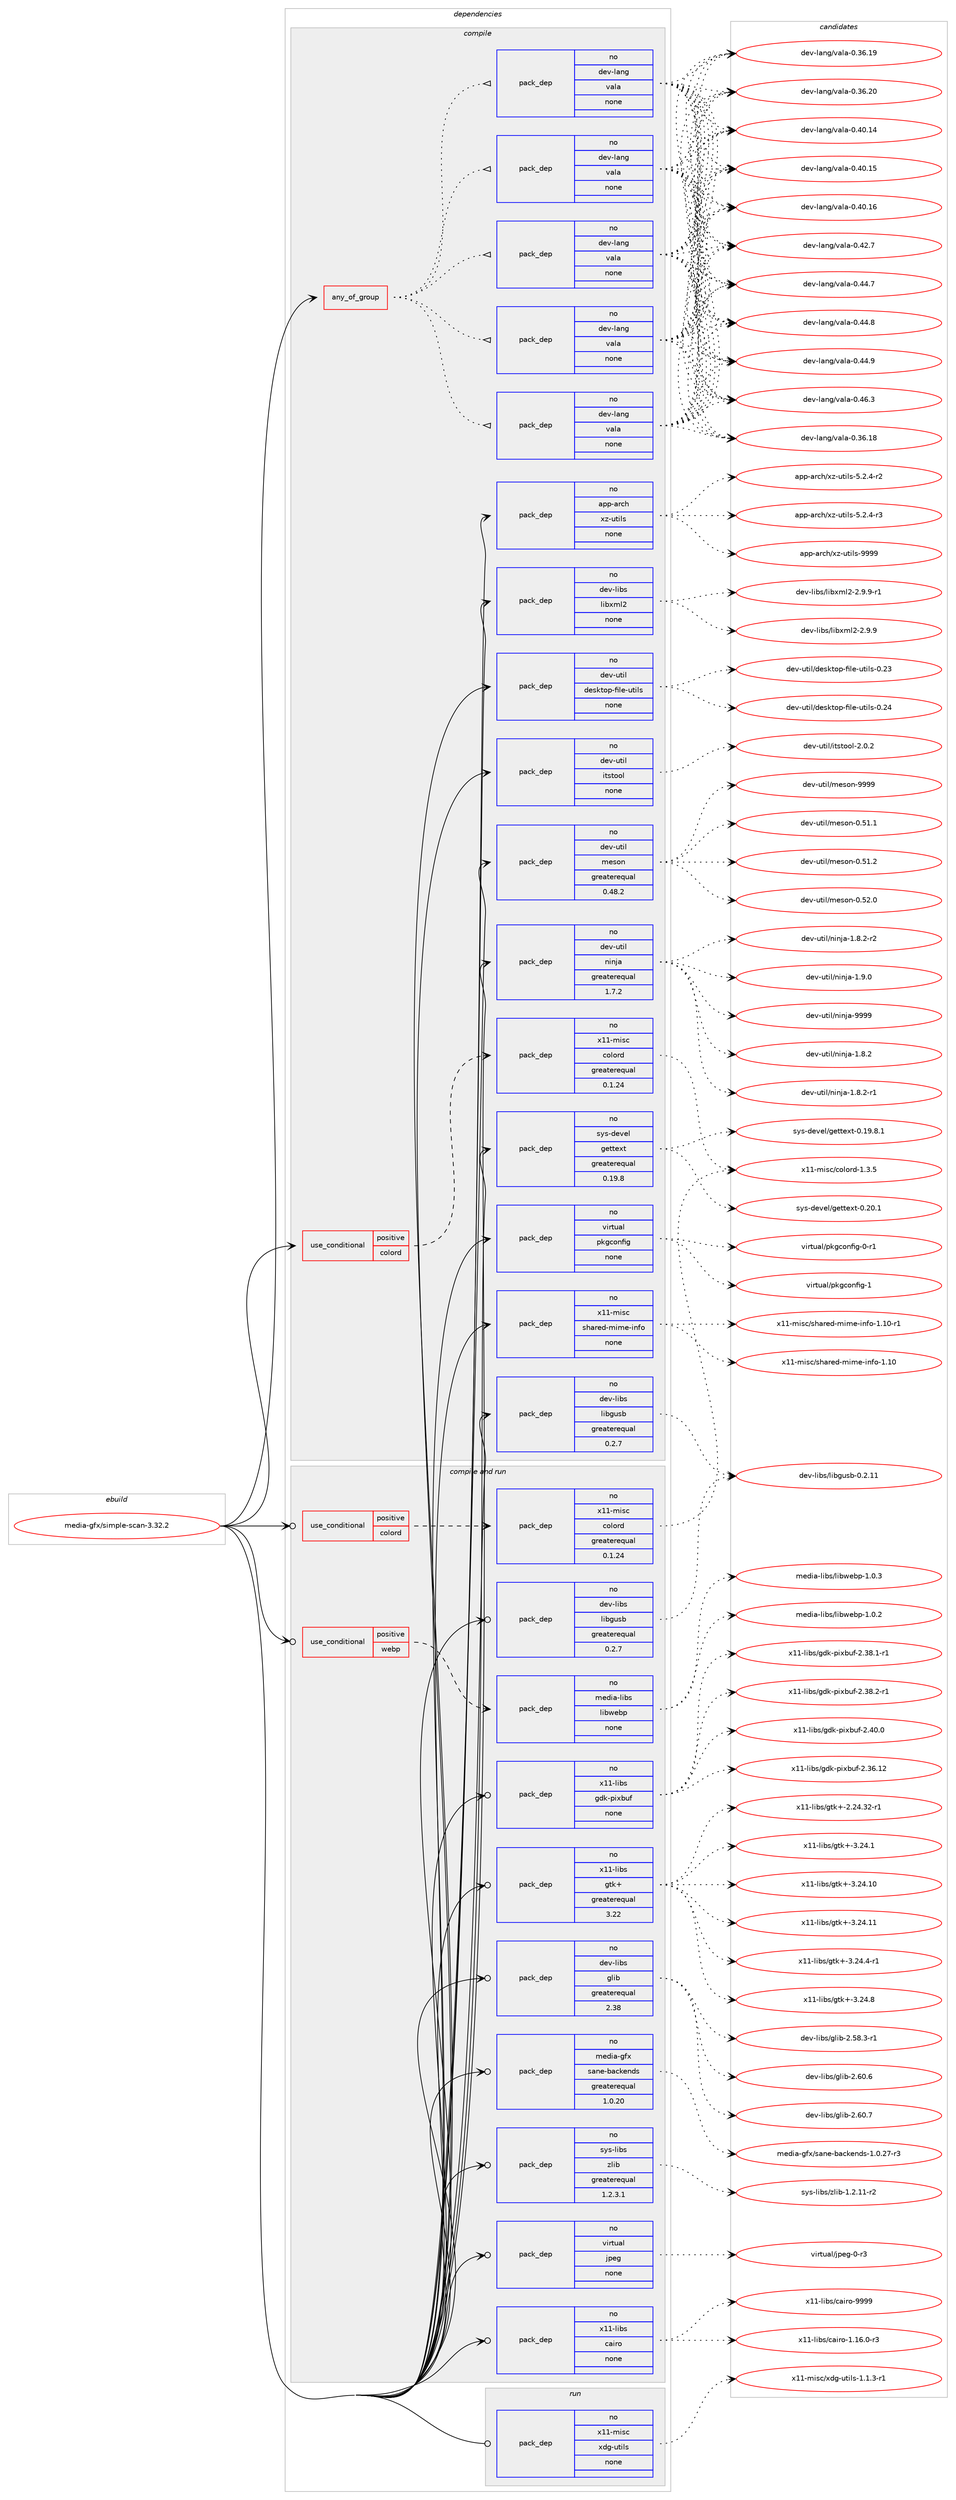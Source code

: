 digraph prolog {

# *************
# Graph options
# *************

newrank=true;
concentrate=true;
compound=true;
graph [rankdir=LR,fontname=Helvetica,fontsize=10,ranksep=1.5];#, ranksep=2.5, nodesep=0.2];
edge  [arrowhead=vee];
node  [fontname=Helvetica,fontsize=10];

# **********
# The ebuild
# **********

subgraph cluster_leftcol {
color=gray;
rank=same;
label=<<i>ebuild</i>>;
id [label="media-gfx/simple-scan-3.32.2", color=red, width=4, href="../media-gfx/simple-scan-3.32.2.svg"];
}

# ****************
# The dependencies
# ****************

subgraph cluster_midcol {
color=gray;
label=<<i>dependencies</i>>;
subgraph cluster_compile {
fillcolor="#eeeeee";
style=filled;
label=<<i>compile</i>>;
subgraph any13167 {
dependency783344 [label=<<TABLE BORDER="0" CELLBORDER="1" CELLSPACING="0" CELLPADDING="4"><TR><TD CELLPADDING="10">any_of_group</TD></TR></TABLE>>, shape=none, color=red];subgraph pack579272 {
dependency783345 [label=<<TABLE BORDER="0" CELLBORDER="1" CELLSPACING="0" CELLPADDING="4" WIDTH="220"><TR><TD ROWSPAN="6" CELLPADDING="30">pack_dep</TD></TR><TR><TD WIDTH="110">no</TD></TR><TR><TD>dev-lang</TD></TR><TR><TD>vala</TD></TR><TR><TD>none</TD></TR><TR><TD></TD></TR></TABLE>>, shape=none, color=blue];
}
dependency783344:e -> dependency783345:w [weight=20,style="dotted",arrowhead="oinv"];
subgraph pack579273 {
dependency783346 [label=<<TABLE BORDER="0" CELLBORDER="1" CELLSPACING="0" CELLPADDING="4" WIDTH="220"><TR><TD ROWSPAN="6" CELLPADDING="30">pack_dep</TD></TR><TR><TD WIDTH="110">no</TD></TR><TR><TD>dev-lang</TD></TR><TR><TD>vala</TD></TR><TR><TD>none</TD></TR><TR><TD></TD></TR></TABLE>>, shape=none, color=blue];
}
dependency783344:e -> dependency783346:w [weight=20,style="dotted",arrowhead="oinv"];
subgraph pack579274 {
dependency783347 [label=<<TABLE BORDER="0" CELLBORDER="1" CELLSPACING="0" CELLPADDING="4" WIDTH="220"><TR><TD ROWSPAN="6" CELLPADDING="30">pack_dep</TD></TR><TR><TD WIDTH="110">no</TD></TR><TR><TD>dev-lang</TD></TR><TR><TD>vala</TD></TR><TR><TD>none</TD></TR><TR><TD></TD></TR></TABLE>>, shape=none, color=blue];
}
dependency783344:e -> dependency783347:w [weight=20,style="dotted",arrowhead="oinv"];
subgraph pack579275 {
dependency783348 [label=<<TABLE BORDER="0" CELLBORDER="1" CELLSPACING="0" CELLPADDING="4" WIDTH="220"><TR><TD ROWSPAN="6" CELLPADDING="30">pack_dep</TD></TR><TR><TD WIDTH="110">no</TD></TR><TR><TD>dev-lang</TD></TR><TR><TD>vala</TD></TR><TR><TD>none</TD></TR><TR><TD></TD></TR></TABLE>>, shape=none, color=blue];
}
dependency783344:e -> dependency783348:w [weight=20,style="dotted",arrowhead="oinv"];
subgraph pack579276 {
dependency783349 [label=<<TABLE BORDER="0" CELLBORDER="1" CELLSPACING="0" CELLPADDING="4" WIDTH="220"><TR><TD ROWSPAN="6" CELLPADDING="30">pack_dep</TD></TR><TR><TD WIDTH="110">no</TD></TR><TR><TD>dev-lang</TD></TR><TR><TD>vala</TD></TR><TR><TD>none</TD></TR><TR><TD></TD></TR></TABLE>>, shape=none, color=blue];
}
dependency783344:e -> dependency783349:w [weight=20,style="dotted",arrowhead="oinv"];
}
id:e -> dependency783344:w [weight=20,style="solid",arrowhead="vee"];
subgraph cond190484 {
dependency783350 [label=<<TABLE BORDER="0" CELLBORDER="1" CELLSPACING="0" CELLPADDING="4"><TR><TD ROWSPAN="3" CELLPADDING="10">use_conditional</TD></TR><TR><TD>positive</TD></TR><TR><TD>colord</TD></TR></TABLE>>, shape=none, color=red];
subgraph pack579277 {
dependency783351 [label=<<TABLE BORDER="0" CELLBORDER="1" CELLSPACING="0" CELLPADDING="4" WIDTH="220"><TR><TD ROWSPAN="6" CELLPADDING="30">pack_dep</TD></TR><TR><TD WIDTH="110">no</TD></TR><TR><TD>x11-misc</TD></TR><TR><TD>colord</TD></TR><TR><TD>greaterequal</TD></TR><TR><TD>0.1.24</TD></TR></TABLE>>, shape=none, color=blue];
}
dependency783350:e -> dependency783351:w [weight=20,style="dashed",arrowhead="vee"];
}
id:e -> dependency783350:w [weight=20,style="solid",arrowhead="vee"];
subgraph pack579278 {
dependency783352 [label=<<TABLE BORDER="0" CELLBORDER="1" CELLSPACING="0" CELLPADDING="4" WIDTH="220"><TR><TD ROWSPAN="6" CELLPADDING="30">pack_dep</TD></TR><TR><TD WIDTH="110">no</TD></TR><TR><TD>app-arch</TD></TR><TR><TD>xz-utils</TD></TR><TR><TD>none</TD></TR><TR><TD></TD></TR></TABLE>>, shape=none, color=blue];
}
id:e -> dependency783352:w [weight=20,style="solid",arrowhead="vee"];
subgraph pack579279 {
dependency783353 [label=<<TABLE BORDER="0" CELLBORDER="1" CELLSPACING="0" CELLPADDING="4" WIDTH="220"><TR><TD ROWSPAN="6" CELLPADDING="30">pack_dep</TD></TR><TR><TD WIDTH="110">no</TD></TR><TR><TD>dev-libs</TD></TR><TR><TD>libgusb</TD></TR><TR><TD>greaterequal</TD></TR><TR><TD>0.2.7</TD></TR></TABLE>>, shape=none, color=blue];
}
id:e -> dependency783353:w [weight=20,style="solid",arrowhead="vee"];
subgraph pack579280 {
dependency783354 [label=<<TABLE BORDER="0" CELLBORDER="1" CELLSPACING="0" CELLPADDING="4" WIDTH="220"><TR><TD ROWSPAN="6" CELLPADDING="30">pack_dep</TD></TR><TR><TD WIDTH="110">no</TD></TR><TR><TD>dev-libs</TD></TR><TR><TD>libxml2</TD></TR><TR><TD>none</TD></TR><TR><TD></TD></TR></TABLE>>, shape=none, color=blue];
}
id:e -> dependency783354:w [weight=20,style="solid",arrowhead="vee"];
subgraph pack579281 {
dependency783355 [label=<<TABLE BORDER="0" CELLBORDER="1" CELLSPACING="0" CELLPADDING="4" WIDTH="220"><TR><TD ROWSPAN="6" CELLPADDING="30">pack_dep</TD></TR><TR><TD WIDTH="110">no</TD></TR><TR><TD>dev-util</TD></TR><TR><TD>desktop-file-utils</TD></TR><TR><TD>none</TD></TR><TR><TD></TD></TR></TABLE>>, shape=none, color=blue];
}
id:e -> dependency783355:w [weight=20,style="solid",arrowhead="vee"];
subgraph pack579282 {
dependency783356 [label=<<TABLE BORDER="0" CELLBORDER="1" CELLSPACING="0" CELLPADDING="4" WIDTH="220"><TR><TD ROWSPAN="6" CELLPADDING="30">pack_dep</TD></TR><TR><TD WIDTH="110">no</TD></TR><TR><TD>dev-util</TD></TR><TR><TD>itstool</TD></TR><TR><TD>none</TD></TR><TR><TD></TD></TR></TABLE>>, shape=none, color=blue];
}
id:e -> dependency783356:w [weight=20,style="solid",arrowhead="vee"];
subgraph pack579283 {
dependency783357 [label=<<TABLE BORDER="0" CELLBORDER="1" CELLSPACING="0" CELLPADDING="4" WIDTH="220"><TR><TD ROWSPAN="6" CELLPADDING="30">pack_dep</TD></TR><TR><TD WIDTH="110">no</TD></TR><TR><TD>dev-util</TD></TR><TR><TD>meson</TD></TR><TR><TD>greaterequal</TD></TR><TR><TD>0.48.2</TD></TR></TABLE>>, shape=none, color=blue];
}
id:e -> dependency783357:w [weight=20,style="solid",arrowhead="vee"];
subgraph pack579284 {
dependency783358 [label=<<TABLE BORDER="0" CELLBORDER="1" CELLSPACING="0" CELLPADDING="4" WIDTH="220"><TR><TD ROWSPAN="6" CELLPADDING="30">pack_dep</TD></TR><TR><TD WIDTH="110">no</TD></TR><TR><TD>dev-util</TD></TR><TR><TD>ninja</TD></TR><TR><TD>greaterequal</TD></TR><TR><TD>1.7.2</TD></TR></TABLE>>, shape=none, color=blue];
}
id:e -> dependency783358:w [weight=20,style="solid",arrowhead="vee"];
subgraph pack579285 {
dependency783359 [label=<<TABLE BORDER="0" CELLBORDER="1" CELLSPACING="0" CELLPADDING="4" WIDTH="220"><TR><TD ROWSPAN="6" CELLPADDING="30">pack_dep</TD></TR><TR><TD WIDTH="110">no</TD></TR><TR><TD>sys-devel</TD></TR><TR><TD>gettext</TD></TR><TR><TD>greaterequal</TD></TR><TR><TD>0.19.8</TD></TR></TABLE>>, shape=none, color=blue];
}
id:e -> dependency783359:w [weight=20,style="solid",arrowhead="vee"];
subgraph pack579286 {
dependency783360 [label=<<TABLE BORDER="0" CELLBORDER="1" CELLSPACING="0" CELLPADDING="4" WIDTH="220"><TR><TD ROWSPAN="6" CELLPADDING="30">pack_dep</TD></TR><TR><TD WIDTH="110">no</TD></TR><TR><TD>virtual</TD></TR><TR><TD>pkgconfig</TD></TR><TR><TD>none</TD></TR><TR><TD></TD></TR></TABLE>>, shape=none, color=blue];
}
id:e -> dependency783360:w [weight=20,style="solid",arrowhead="vee"];
subgraph pack579287 {
dependency783361 [label=<<TABLE BORDER="0" CELLBORDER="1" CELLSPACING="0" CELLPADDING="4" WIDTH="220"><TR><TD ROWSPAN="6" CELLPADDING="30">pack_dep</TD></TR><TR><TD WIDTH="110">no</TD></TR><TR><TD>x11-misc</TD></TR><TR><TD>shared-mime-info</TD></TR><TR><TD>none</TD></TR><TR><TD></TD></TR></TABLE>>, shape=none, color=blue];
}
id:e -> dependency783361:w [weight=20,style="solid",arrowhead="vee"];
}
subgraph cluster_compileandrun {
fillcolor="#eeeeee";
style=filled;
label=<<i>compile and run</i>>;
subgraph cond190485 {
dependency783362 [label=<<TABLE BORDER="0" CELLBORDER="1" CELLSPACING="0" CELLPADDING="4"><TR><TD ROWSPAN="3" CELLPADDING="10">use_conditional</TD></TR><TR><TD>positive</TD></TR><TR><TD>colord</TD></TR></TABLE>>, shape=none, color=red];
subgraph pack579288 {
dependency783363 [label=<<TABLE BORDER="0" CELLBORDER="1" CELLSPACING="0" CELLPADDING="4" WIDTH="220"><TR><TD ROWSPAN="6" CELLPADDING="30">pack_dep</TD></TR><TR><TD WIDTH="110">no</TD></TR><TR><TD>x11-misc</TD></TR><TR><TD>colord</TD></TR><TR><TD>greaterequal</TD></TR><TR><TD>0.1.24</TD></TR></TABLE>>, shape=none, color=blue];
}
dependency783362:e -> dependency783363:w [weight=20,style="dashed",arrowhead="vee"];
}
id:e -> dependency783362:w [weight=20,style="solid",arrowhead="odotvee"];
subgraph cond190486 {
dependency783364 [label=<<TABLE BORDER="0" CELLBORDER="1" CELLSPACING="0" CELLPADDING="4"><TR><TD ROWSPAN="3" CELLPADDING="10">use_conditional</TD></TR><TR><TD>positive</TD></TR><TR><TD>webp</TD></TR></TABLE>>, shape=none, color=red];
subgraph pack579289 {
dependency783365 [label=<<TABLE BORDER="0" CELLBORDER="1" CELLSPACING="0" CELLPADDING="4" WIDTH="220"><TR><TD ROWSPAN="6" CELLPADDING="30">pack_dep</TD></TR><TR><TD WIDTH="110">no</TD></TR><TR><TD>media-libs</TD></TR><TR><TD>libwebp</TD></TR><TR><TD>none</TD></TR><TR><TD></TD></TR></TABLE>>, shape=none, color=blue];
}
dependency783364:e -> dependency783365:w [weight=20,style="dashed",arrowhead="vee"];
}
id:e -> dependency783364:w [weight=20,style="solid",arrowhead="odotvee"];
subgraph pack579290 {
dependency783366 [label=<<TABLE BORDER="0" CELLBORDER="1" CELLSPACING="0" CELLPADDING="4" WIDTH="220"><TR><TD ROWSPAN="6" CELLPADDING="30">pack_dep</TD></TR><TR><TD WIDTH="110">no</TD></TR><TR><TD>dev-libs</TD></TR><TR><TD>glib</TD></TR><TR><TD>greaterequal</TD></TR><TR><TD>2.38</TD></TR></TABLE>>, shape=none, color=blue];
}
id:e -> dependency783366:w [weight=20,style="solid",arrowhead="odotvee"];
subgraph pack579291 {
dependency783367 [label=<<TABLE BORDER="0" CELLBORDER="1" CELLSPACING="0" CELLPADDING="4" WIDTH="220"><TR><TD ROWSPAN="6" CELLPADDING="30">pack_dep</TD></TR><TR><TD WIDTH="110">no</TD></TR><TR><TD>dev-libs</TD></TR><TR><TD>libgusb</TD></TR><TR><TD>greaterequal</TD></TR><TR><TD>0.2.7</TD></TR></TABLE>>, shape=none, color=blue];
}
id:e -> dependency783367:w [weight=20,style="solid",arrowhead="odotvee"];
subgraph pack579292 {
dependency783368 [label=<<TABLE BORDER="0" CELLBORDER="1" CELLSPACING="0" CELLPADDING="4" WIDTH="220"><TR><TD ROWSPAN="6" CELLPADDING="30">pack_dep</TD></TR><TR><TD WIDTH="110">no</TD></TR><TR><TD>media-gfx</TD></TR><TR><TD>sane-backends</TD></TR><TR><TD>greaterequal</TD></TR><TR><TD>1.0.20</TD></TR></TABLE>>, shape=none, color=blue];
}
id:e -> dependency783368:w [weight=20,style="solid",arrowhead="odotvee"];
subgraph pack579293 {
dependency783369 [label=<<TABLE BORDER="0" CELLBORDER="1" CELLSPACING="0" CELLPADDING="4" WIDTH="220"><TR><TD ROWSPAN="6" CELLPADDING="30">pack_dep</TD></TR><TR><TD WIDTH="110">no</TD></TR><TR><TD>sys-libs</TD></TR><TR><TD>zlib</TD></TR><TR><TD>greaterequal</TD></TR><TR><TD>1.2.3.1</TD></TR></TABLE>>, shape=none, color=blue];
}
id:e -> dependency783369:w [weight=20,style="solid",arrowhead="odotvee"];
subgraph pack579294 {
dependency783370 [label=<<TABLE BORDER="0" CELLBORDER="1" CELLSPACING="0" CELLPADDING="4" WIDTH="220"><TR><TD ROWSPAN="6" CELLPADDING="30">pack_dep</TD></TR><TR><TD WIDTH="110">no</TD></TR><TR><TD>virtual</TD></TR><TR><TD>jpeg</TD></TR><TR><TD>none</TD></TR><TR><TD></TD></TR></TABLE>>, shape=none, color=blue];
}
id:e -> dependency783370:w [weight=20,style="solid",arrowhead="odotvee"];
subgraph pack579295 {
dependency783371 [label=<<TABLE BORDER="0" CELLBORDER="1" CELLSPACING="0" CELLPADDING="4" WIDTH="220"><TR><TD ROWSPAN="6" CELLPADDING="30">pack_dep</TD></TR><TR><TD WIDTH="110">no</TD></TR><TR><TD>x11-libs</TD></TR><TR><TD>cairo</TD></TR><TR><TD>none</TD></TR><TR><TD></TD></TR></TABLE>>, shape=none, color=blue];
}
id:e -> dependency783371:w [weight=20,style="solid",arrowhead="odotvee"];
subgraph pack579296 {
dependency783372 [label=<<TABLE BORDER="0" CELLBORDER="1" CELLSPACING="0" CELLPADDING="4" WIDTH="220"><TR><TD ROWSPAN="6" CELLPADDING="30">pack_dep</TD></TR><TR><TD WIDTH="110">no</TD></TR><TR><TD>x11-libs</TD></TR><TR><TD>gdk-pixbuf</TD></TR><TR><TD>none</TD></TR><TR><TD></TD></TR></TABLE>>, shape=none, color=blue];
}
id:e -> dependency783372:w [weight=20,style="solid",arrowhead="odotvee"];
subgraph pack579297 {
dependency783373 [label=<<TABLE BORDER="0" CELLBORDER="1" CELLSPACING="0" CELLPADDING="4" WIDTH="220"><TR><TD ROWSPAN="6" CELLPADDING="30">pack_dep</TD></TR><TR><TD WIDTH="110">no</TD></TR><TR><TD>x11-libs</TD></TR><TR><TD>gtk+</TD></TR><TR><TD>greaterequal</TD></TR><TR><TD>3.22</TD></TR></TABLE>>, shape=none, color=blue];
}
id:e -> dependency783373:w [weight=20,style="solid",arrowhead="odotvee"];
}
subgraph cluster_run {
fillcolor="#eeeeee";
style=filled;
label=<<i>run</i>>;
subgraph pack579298 {
dependency783374 [label=<<TABLE BORDER="0" CELLBORDER="1" CELLSPACING="0" CELLPADDING="4" WIDTH="220"><TR><TD ROWSPAN="6" CELLPADDING="30">pack_dep</TD></TR><TR><TD WIDTH="110">no</TD></TR><TR><TD>x11-misc</TD></TR><TR><TD>xdg-utils</TD></TR><TR><TD>none</TD></TR><TR><TD></TD></TR></TABLE>>, shape=none, color=blue];
}
id:e -> dependency783374:w [weight=20,style="solid",arrowhead="odot"];
}
}

# **************
# The candidates
# **************

subgraph cluster_choices {
rank=same;
color=gray;
label=<<i>candidates</i>>;

subgraph choice579272 {
color=black;
nodesep=1;
choice10010111845108971101034711897108974548465154464956 [label="dev-lang/vala-0.36.18", color=red, width=4,href="../dev-lang/vala-0.36.18.svg"];
choice10010111845108971101034711897108974548465154464957 [label="dev-lang/vala-0.36.19", color=red, width=4,href="../dev-lang/vala-0.36.19.svg"];
choice10010111845108971101034711897108974548465154465048 [label="dev-lang/vala-0.36.20", color=red, width=4,href="../dev-lang/vala-0.36.20.svg"];
choice10010111845108971101034711897108974548465248464952 [label="dev-lang/vala-0.40.14", color=red, width=4,href="../dev-lang/vala-0.40.14.svg"];
choice10010111845108971101034711897108974548465248464953 [label="dev-lang/vala-0.40.15", color=red, width=4,href="../dev-lang/vala-0.40.15.svg"];
choice10010111845108971101034711897108974548465248464954 [label="dev-lang/vala-0.40.16", color=red, width=4,href="../dev-lang/vala-0.40.16.svg"];
choice100101118451089711010347118971089745484652504655 [label="dev-lang/vala-0.42.7", color=red, width=4,href="../dev-lang/vala-0.42.7.svg"];
choice100101118451089711010347118971089745484652524655 [label="dev-lang/vala-0.44.7", color=red, width=4,href="../dev-lang/vala-0.44.7.svg"];
choice100101118451089711010347118971089745484652524656 [label="dev-lang/vala-0.44.8", color=red, width=4,href="../dev-lang/vala-0.44.8.svg"];
choice100101118451089711010347118971089745484652524657 [label="dev-lang/vala-0.44.9", color=red, width=4,href="../dev-lang/vala-0.44.9.svg"];
choice100101118451089711010347118971089745484652544651 [label="dev-lang/vala-0.46.3", color=red, width=4,href="../dev-lang/vala-0.46.3.svg"];
dependency783345:e -> choice10010111845108971101034711897108974548465154464956:w [style=dotted,weight="100"];
dependency783345:e -> choice10010111845108971101034711897108974548465154464957:w [style=dotted,weight="100"];
dependency783345:e -> choice10010111845108971101034711897108974548465154465048:w [style=dotted,weight="100"];
dependency783345:e -> choice10010111845108971101034711897108974548465248464952:w [style=dotted,weight="100"];
dependency783345:e -> choice10010111845108971101034711897108974548465248464953:w [style=dotted,weight="100"];
dependency783345:e -> choice10010111845108971101034711897108974548465248464954:w [style=dotted,weight="100"];
dependency783345:e -> choice100101118451089711010347118971089745484652504655:w [style=dotted,weight="100"];
dependency783345:e -> choice100101118451089711010347118971089745484652524655:w [style=dotted,weight="100"];
dependency783345:e -> choice100101118451089711010347118971089745484652524656:w [style=dotted,weight="100"];
dependency783345:e -> choice100101118451089711010347118971089745484652524657:w [style=dotted,weight="100"];
dependency783345:e -> choice100101118451089711010347118971089745484652544651:w [style=dotted,weight="100"];
}
subgraph choice579273 {
color=black;
nodesep=1;
choice10010111845108971101034711897108974548465154464956 [label="dev-lang/vala-0.36.18", color=red, width=4,href="../dev-lang/vala-0.36.18.svg"];
choice10010111845108971101034711897108974548465154464957 [label="dev-lang/vala-0.36.19", color=red, width=4,href="../dev-lang/vala-0.36.19.svg"];
choice10010111845108971101034711897108974548465154465048 [label="dev-lang/vala-0.36.20", color=red, width=4,href="../dev-lang/vala-0.36.20.svg"];
choice10010111845108971101034711897108974548465248464952 [label="dev-lang/vala-0.40.14", color=red, width=4,href="../dev-lang/vala-0.40.14.svg"];
choice10010111845108971101034711897108974548465248464953 [label="dev-lang/vala-0.40.15", color=red, width=4,href="../dev-lang/vala-0.40.15.svg"];
choice10010111845108971101034711897108974548465248464954 [label="dev-lang/vala-0.40.16", color=red, width=4,href="../dev-lang/vala-0.40.16.svg"];
choice100101118451089711010347118971089745484652504655 [label="dev-lang/vala-0.42.7", color=red, width=4,href="../dev-lang/vala-0.42.7.svg"];
choice100101118451089711010347118971089745484652524655 [label="dev-lang/vala-0.44.7", color=red, width=4,href="../dev-lang/vala-0.44.7.svg"];
choice100101118451089711010347118971089745484652524656 [label="dev-lang/vala-0.44.8", color=red, width=4,href="../dev-lang/vala-0.44.8.svg"];
choice100101118451089711010347118971089745484652524657 [label="dev-lang/vala-0.44.9", color=red, width=4,href="../dev-lang/vala-0.44.9.svg"];
choice100101118451089711010347118971089745484652544651 [label="dev-lang/vala-0.46.3", color=red, width=4,href="../dev-lang/vala-0.46.3.svg"];
dependency783346:e -> choice10010111845108971101034711897108974548465154464956:w [style=dotted,weight="100"];
dependency783346:e -> choice10010111845108971101034711897108974548465154464957:w [style=dotted,weight="100"];
dependency783346:e -> choice10010111845108971101034711897108974548465154465048:w [style=dotted,weight="100"];
dependency783346:e -> choice10010111845108971101034711897108974548465248464952:w [style=dotted,weight="100"];
dependency783346:e -> choice10010111845108971101034711897108974548465248464953:w [style=dotted,weight="100"];
dependency783346:e -> choice10010111845108971101034711897108974548465248464954:w [style=dotted,weight="100"];
dependency783346:e -> choice100101118451089711010347118971089745484652504655:w [style=dotted,weight="100"];
dependency783346:e -> choice100101118451089711010347118971089745484652524655:w [style=dotted,weight="100"];
dependency783346:e -> choice100101118451089711010347118971089745484652524656:w [style=dotted,weight="100"];
dependency783346:e -> choice100101118451089711010347118971089745484652524657:w [style=dotted,weight="100"];
dependency783346:e -> choice100101118451089711010347118971089745484652544651:w [style=dotted,weight="100"];
}
subgraph choice579274 {
color=black;
nodesep=1;
choice10010111845108971101034711897108974548465154464956 [label="dev-lang/vala-0.36.18", color=red, width=4,href="../dev-lang/vala-0.36.18.svg"];
choice10010111845108971101034711897108974548465154464957 [label="dev-lang/vala-0.36.19", color=red, width=4,href="../dev-lang/vala-0.36.19.svg"];
choice10010111845108971101034711897108974548465154465048 [label="dev-lang/vala-0.36.20", color=red, width=4,href="../dev-lang/vala-0.36.20.svg"];
choice10010111845108971101034711897108974548465248464952 [label="dev-lang/vala-0.40.14", color=red, width=4,href="../dev-lang/vala-0.40.14.svg"];
choice10010111845108971101034711897108974548465248464953 [label="dev-lang/vala-0.40.15", color=red, width=4,href="../dev-lang/vala-0.40.15.svg"];
choice10010111845108971101034711897108974548465248464954 [label="dev-lang/vala-0.40.16", color=red, width=4,href="../dev-lang/vala-0.40.16.svg"];
choice100101118451089711010347118971089745484652504655 [label="dev-lang/vala-0.42.7", color=red, width=4,href="../dev-lang/vala-0.42.7.svg"];
choice100101118451089711010347118971089745484652524655 [label="dev-lang/vala-0.44.7", color=red, width=4,href="../dev-lang/vala-0.44.7.svg"];
choice100101118451089711010347118971089745484652524656 [label="dev-lang/vala-0.44.8", color=red, width=4,href="../dev-lang/vala-0.44.8.svg"];
choice100101118451089711010347118971089745484652524657 [label="dev-lang/vala-0.44.9", color=red, width=4,href="../dev-lang/vala-0.44.9.svg"];
choice100101118451089711010347118971089745484652544651 [label="dev-lang/vala-0.46.3", color=red, width=4,href="../dev-lang/vala-0.46.3.svg"];
dependency783347:e -> choice10010111845108971101034711897108974548465154464956:w [style=dotted,weight="100"];
dependency783347:e -> choice10010111845108971101034711897108974548465154464957:w [style=dotted,weight="100"];
dependency783347:e -> choice10010111845108971101034711897108974548465154465048:w [style=dotted,weight="100"];
dependency783347:e -> choice10010111845108971101034711897108974548465248464952:w [style=dotted,weight="100"];
dependency783347:e -> choice10010111845108971101034711897108974548465248464953:w [style=dotted,weight="100"];
dependency783347:e -> choice10010111845108971101034711897108974548465248464954:w [style=dotted,weight="100"];
dependency783347:e -> choice100101118451089711010347118971089745484652504655:w [style=dotted,weight="100"];
dependency783347:e -> choice100101118451089711010347118971089745484652524655:w [style=dotted,weight="100"];
dependency783347:e -> choice100101118451089711010347118971089745484652524656:w [style=dotted,weight="100"];
dependency783347:e -> choice100101118451089711010347118971089745484652524657:w [style=dotted,weight="100"];
dependency783347:e -> choice100101118451089711010347118971089745484652544651:w [style=dotted,weight="100"];
}
subgraph choice579275 {
color=black;
nodesep=1;
choice10010111845108971101034711897108974548465154464956 [label="dev-lang/vala-0.36.18", color=red, width=4,href="../dev-lang/vala-0.36.18.svg"];
choice10010111845108971101034711897108974548465154464957 [label="dev-lang/vala-0.36.19", color=red, width=4,href="../dev-lang/vala-0.36.19.svg"];
choice10010111845108971101034711897108974548465154465048 [label="dev-lang/vala-0.36.20", color=red, width=4,href="../dev-lang/vala-0.36.20.svg"];
choice10010111845108971101034711897108974548465248464952 [label="dev-lang/vala-0.40.14", color=red, width=4,href="../dev-lang/vala-0.40.14.svg"];
choice10010111845108971101034711897108974548465248464953 [label="dev-lang/vala-0.40.15", color=red, width=4,href="../dev-lang/vala-0.40.15.svg"];
choice10010111845108971101034711897108974548465248464954 [label="dev-lang/vala-0.40.16", color=red, width=4,href="../dev-lang/vala-0.40.16.svg"];
choice100101118451089711010347118971089745484652504655 [label="dev-lang/vala-0.42.7", color=red, width=4,href="../dev-lang/vala-0.42.7.svg"];
choice100101118451089711010347118971089745484652524655 [label="dev-lang/vala-0.44.7", color=red, width=4,href="../dev-lang/vala-0.44.7.svg"];
choice100101118451089711010347118971089745484652524656 [label="dev-lang/vala-0.44.8", color=red, width=4,href="../dev-lang/vala-0.44.8.svg"];
choice100101118451089711010347118971089745484652524657 [label="dev-lang/vala-0.44.9", color=red, width=4,href="../dev-lang/vala-0.44.9.svg"];
choice100101118451089711010347118971089745484652544651 [label="dev-lang/vala-0.46.3", color=red, width=4,href="../dev-lang/vala-0.46.3.svg"];
dependency783348:e -> choice10010111845108971101034711897108974548465154464956:w [style=dotted,weight="100"];
dependency783348:e -> choice10010111845108971101034711897108974548465154464957:w [style=dotted,weight="100"];
dependency783348:e -> choice10010111845108971101034711897108974548465154465048:w [style=dotted,weight="100"];
dependency783348:e -> choice10010111845108971101034711897108974548465248464952:w [style=dotted,weight="100"];
dependency783348:e -> choice10010111845108971101034711897108974548465248464953:w [style=dotted,weight="100"];
dependency783348:e -> choice10010111845108971101034711897108974548465248464954:w [style=dotted,weight="100"];
dependency783348:e -> choice100101118451089711010347118971089745484652504655:w [style=dotted,weight="100"];
dependency783348:e -> choice100101118451089711010347118971089745484652524655:w [style=dotted,weight="100"];
dependency783348:e -> choice100101118451089711010347118971089745484652524656:w [style=dotted,weight="100"];
dependency783348:e -> choice100101118451089711010347118971089745484652524657:w [style=dotted,weight="100"];
dependency783348:e -> choice100101118451089711010347118971089745484652544651:w [style=dotted,weight="100"];
}
subgraph choice579276 {
color=black;
nodesep=1;
choice10010111845108971101034711897108974548465154464956 [label="dev-lang/vala-0.36.18", color=red, width=4,href="../dev-lang/vala-0.36.18.svg"];
choice10010111845108971101034711897108974548465154464957 [label="dev-lang/vala-0.36.19", color=red, width=4,href="../dev-lang/vala-0.36.19.svg"];
choice10010111845108971101034711897108974548465154465048 [label="dev-lang/vala-0.36.20", color=red, width=4,href="../dev-lang/vala-0.36.20.svg"];
choice10010111845108971101034711897108974548465248464952 [label="dev-lang/vala-0.40.14", color=red, width=4,href="../dev-lang/vala-0.40.14.svg"];
choice10010111845108971101034711897108974548465248464953 [label="dev-lang/vala-0.40.15", color=red, width=4,href="../dev-lang/vala-0.40.15.svg"];
choice10010111845108971101034711897108974548465248464954 [label="dev-lang/vala-0.40.16", color=red, width=4,href="../dev-lang/vala-0.40.16.svg"];
choice100101118451089711010347118971089745484652504655 [label="dev-lang/vala-0.42.7", color=red, width=4,href="../dev-lang/vala-0.42.7.svg"];
choice100101118451089711010347118971089745484652524655 [label="dev-lang/vala-0.44.7", color=red, width=4,href="../dev-lang/vala-0.44.7.svg"];
choice100101118451089711010347118971089745484652524656 [label="dev-lang/vala-0.44.8", color=red, width=4,href="../dev-lang/vala-0.44.8.svg"];
choice100101118451089711010347118971089745484652524657 [label="dev-lang/vala-0.44.9", color=red, width=4,href="../dev-lang/vala-0.44.9.svg"];
choice100101118451089711010347118971089745484652544651 [label="dev-lang/vala-0.46.3", color=red, width=4,href="../dev-lang/vala-0.46.3.svg"];
dependency783349:e -> choice10010111845108971101034711897108974548465154464956:w [style=dotted,weight="100"];
dependency783349:e -> choice10010111845108971101034711897108974548465154464957:w [style=dotted,weight="100"];
dependency783349:e -> choice10010111845108971101034711897108974548465154465048:w [style=dotted,weight="100"];
dependency783349:e -> choice10010111845108971101034711897108974548465248464952:w [style=dotted,weight="100"];
dependency783349:e -> choice10010111845108971101034711897108974548465248464953:w [style=dotted,weight="100"];
dependency783349:e -> choice10010111845108971101034711897108974548465248464954:w [style=dotted,weight="100"];
dependency783349:e -> choice100101118451089711010347118971089745484652504655:w [style=dotted,weight="100"];
dependency783349:e -> choice100101118451089711010347118971089745484652524655:w [style=dotted,weight="100"];
dependency783349:e -> choice100101118451089711010347118971089745484652524656:w [style=dotted,weight="100"];
dependency783349:e -> choice100101118451089711010347118971089745484652524657:w [style=dotted,weight="100"];
dependency783349:e -> choice100101118451089711010347118971089745484652544651:w [style=dotted,weight="100"];
}
subgraph choice579277 {
color=black;
nodesep=1;
choice120494945109105115994799111108111114100454946514653 [label="x11-misc/colord-1.3.5", color=red, width=4,href="../x11-misc/colord-1.3.5.svg"];
dependency783351:e -> choice120494945109105115994799111108111114100454946514653:w [style=dotted,weight="100"];
}
subgraph choice579278 {
color=black;
nodesep=1;
choice9711211245971149910447120122451171161051081154553465046524511450 [label="app-arch/xz-utils-5.2.4-r2", color=red, width=4,href="../app-arch/xz-utils-5.2.4-r2.svg"];
choice9711211245971149910447120122451171161051081154553465046524511451 [label="app-arch/xz-utils-5.2.4-r3", color=red, width=4,href="../app-arch/xz-utils-5.2.4-r3.svg"];
choice9711211245971149910447120122451171161051081154557575757 [label="app-arch/xz-utils-9999", color=red, width=4,href="../app-arch/xz-utils-9999.svg"];
dependency783352:e -> choice9711211245971149910447120122451171161051081154553465046524511450:w [style=dotted,weight="100"];
dependency783352:e -> choice9711211245971149910447120122451171161051081154553465046524511451:w [style=dotted,weight="100"];
dependency783352:e -> choice9711211245971149910447120122451171161051081154557575757:w [style=dotted,weight="100"];
}
subgraph choice579279 {
color=black;
nodesep=1;
choice100101118451081059811547108105981031171159845484650464949 [label="dev-libs/libgusb-0.2.11", color=red, width=4,href="../dev-libs/libgusb-0.2.11.svg"];
dependency783353:e -> choice100101118451081059811547108105981031171159845484650464949:w [style=dotted,weight="100"];
}
subgraph choice579280 {
color=black;
nodesep=1;
choice1001011184510810598115471081059812010910850455046574657 [label="dev-libs/libxml2-2.9.9", color=red, width=4,href="../dev-libs/libxml2-2.9.9.svg"];
choice10010111845108105981154710810598120109108504550465746574511449 [label="dev-libs/libxml2-2.9.9-r1", color=red, width=4,href="../dev-libs/libxml2-2.9.9-r1.svg"];
dependency783354:e -> choice1001011184510810598115471081059812010910850455046574657:w [style=dotted,weight="100"];
dependency783354:e -> choice10010111845108105981154710810598120109108504550465746574511449:w [style=dotted,weight="100"];
}
subgraph choice579281 {
color=black;
nodesep=1;
choice100101118451171161051084710010111510711611111245102105108101451171161051081154548465051 [label="dev-util/desktop-file-utils-0.23", color=red, width=4,href="../dev-util/desktop-file-utils-0.23.svg"];
choice100101118451171161051084710010111510711611111245102105108101451171161051081154548465052 [label="dev-util/desktop-file-utils-0.24", color=red, width=4,href="../dev-util/desktop-file-utils-0.24.svg"];
dependency783355:e -> choice100101118451171161051084710010111510711611111245102105108101451171161051081154548465051:w [style=dotted,weight="100"];
dependency783355:e -> choice100101118451171161051084710010111510711611111245102105108101451171161051081154548465052:w [style=dotted,weight="100"];
}
subgraph choice579282 {
color=black;
nodesep=1;
choice1001011184511711610510847105116115116111111108455046484650 [label="dev-util/itstool-2.0.2", color=red, width=4,href="../dev-util/itstool-2.0.2.svg"];
dependency783356:e -> choice1001011184511711610510847105116115116111111108455046484650:w [style=dotted,weight="100"];
}
subgraph choice579283 {
color=black;
nodesep=1;
choice100101118451171161051084710910111511111045484653494649 [label="dev-util/meson-0.51.1", color=red, width=4,href="../dev-util/meson-0.51.1.svg"];
choice100101118451171161051084710910111511111045484653494650 [label="dev-util/meson-0.51.2", color=red, width=4,href="../dev-util/meson-0.51.2.svg"];
choice100101118451171161051084710910111511111045484653504648 [label="dev-util/meson-0.52.0", color=red, width=4,href="../dev-util/meson-0.52.0.svg"];
choice10010111845117116105108471091011151111104557575757 [label="dev-util/meson-9999", color=red, width=4,href="../dev-util/meson-9999.svg"];
dependency783357:e -> choice100101118451171161051084710910111511111045484653494649:w [style=dotted,weight="100"];
dependency783357:e -> choice100101118451171161051084710910111511111045484653494650:w [style=dotted,weight="100"];
dependency783357:e -> choice100101118451171161051084710910111511111045484653504648:w [style=dotted,weight="100"];
dependency783357:e -> choice10010111845117116105108471091011151111104557575757:w [style=dotted,weight="100"];
}
subgraph choice579284 {
color=black;
nodesep=1;
choice100101118451171161051084711010511010697454946564650 [label="dev-util/ninja-1.8.2", color=red, width=4,href="../dev-util/ninja-1.8.2.svg"];
choice1001011184511711610510847110105110106974549465646504511449 [label="dev-util/ninja-1.8.2-r1", color=red, width=4,href="../dev-util/ninja-1.8.2-r1.svg"];
choice1001011184511711610510847110105110106974549465646504511450 [label="dev-util/ninja-1.8.2-r2", color=red, width=4,href="../dev-util/ninja-1.8.2-r2.svg"];
choice100101118451171161051084711010511010697454946574648 [label="dev-util/ninja-1.9.0", color=red, width=4,href="../dev-util/ninja-1.9.0.svg"];
choice1001011184511711610510847110105110106974557575757 [label="dev-util/ninja-9999", color=red, width=4,href="../dev-util/ninja-9999.svg"];
dependency783358:e -> choice100101118451171161051084711010511010697454946564650:w [style=dotted,weight="100"];
dependency783358:e -> choice1001011184511711610510847110105110106974549465646504511449:w [style=dotted,weight="100"];
dependency783358:e -> choice1001011184511711610510847110105110106974549465646504511450:w [style=dotted,weight="100"];
dependency783358:e -> choice100101118451171161051084711010511010697454946574648:w [style=dotted,weight="100"];
dependency783358:e -> choice1001011184511711610510847110105110106974557575757:w [style=dotted,weight="100"];
}
subgraph choice579285 {
color=black;
nodesep=1;
choice1151211154510010111810110847103101116116101120116454846495746564649 [label="sys-devel/gettext-0.19.8.1", color=red, width=4,href="../sys-devel/gettext-0.19.8.1.svg"];
choice115121115451001011181011084710310111611610112011645484650484649 [label="sys-devel/gettext-0.20.1", color=red, width=4,href="../sys-devel/gettext-0.20.1.svg"];
dependency783359:e -> choice1151211154510010111810110847103101116116101120116454846495746564649:w [style=dotted,weight="100"];
dependency783359:e -> choice115121115451001011181011084710310111611610112011645484650484649:w [style=dotted,weight="100"];
}
subgraph choice579286 {
color=black;
nodesep=1;
choice11810511411611797108471121071039911111010210510345484511449 [label="virtual/pkgconfig-0-r1", color=red, width=4,href="../virtual/pkgconfig-0-r1.svg"];
choice1181051141161179710847112107103991111101021051034549 [label="virtual/pkgconfig-1", color=red, width=4,href="../virtual/pkgconfig-1.svg"];
dependency783360:e -> choice11810511411611797108471121071039911111010210510345484511449:w [style=dotted,weight="100"];
dependency783360:e -> choice1181051141161179710847112107103991111101021051034549:w [style=dotted,weight="100"];
}
subgraph choice579287 {
color=black;
nodesep=1;
choice12049494510910511599471151049711410110045109105109101451051101021114549464948 [label="x11-misc/shared-mime-info-1.10", color=red, width=4,href="../x11-misc/shared-mime-info-1.10.svg"];
choice120494945109105115994711510497114101100451091051091014510511010211145494649484511449 [label="x11-misc/shared-mime-info-1.10-r1", color=red, width=4,href="../x11-misc/shared-mime-info-1.10-r1.svg"];
dependency783361:e -> choice12049494510910511599471151049711410110045109105109101451051101021114549464948:w [style=dotted,weight="100"];
dependency783361:e -> choice120494945109105115994711510497114101100451091051091014510511010211145494649484511449:w [style=dotted,weight="100"];
}
subgraph choice579288 {
color=black;
nodesep=1;
choice120494945109105115994799111108111114100454946514653 [label="x11-misc/colord-1.3.5", color=red, width=4,href="../x11-misc/colord-1.3.5.svg"];
dependency783363:e -> choice120494945109105115994799111108111114100454946514653:w [style=dotted,weight="100"];
}
subgraph choice579289 {
color=black;
nodesep=1;
choice109101100105974510810598115471081059811910198112454946484650 [label="media-libs/libwebp-1.0.2", color=red, width=4,href="../media-libs/libwebp-1.0.2.svg"];
choice109101100105974510810598115471081059811910198112454946484651 [label="media-libs/libwebp-1.0.3", color=red, width=4,href="../media-libs/libwebp-1.0.3.svg"];
dependency783365:e -> choice109101100105974510810598115471081059811910198112454946484650:w [style=dotted,weight="100"];
dependency783365:e -> choice109101100105974510810598115471081059811910198112454946484651:w [style=dotted,weight="100"];
}
subgraph choice579290 {
color=black;
nodesep=1;
choice10010111845108105981154710310810598455046535646514511449 [label="dev-libs/glib-2.58.3-r1", color=red, width=4,href="../dev-libs/glib-2.58.3-r1.svg"];
choice1001011184510810598115471031081059845504654484654 [label="dev-libs/glib-2.60.6", color=red, width=4,href="../dev-libs/glib-2.60.6.svg"];
choice1001011184510810598115471031081059845504654484655 [label="dev-libs/glib-2.60.7", color=red, width=4,href="../dev-libs/glib-2.60.7.svg"];
dependency783366:e -> choice10010111845108105981154710310810598455046535646514511449:w [style=dotted,weight="100"];
dependency783366:e -> choice1001011184510810598115471031081059845504654484654:w [style=dotted,weight="100"];
dependency783366:e -> choice1001011184510810598115471031081059845504654484655:w [style=dotted,weight="100"];
}
subgraph choice579291 {
color=black;
nodesep=1;
choice100101118451081059811547108105981031171159845484650464949 [label="dev-libs/libgusb-0.2.11", color=red, width=4,href="../dev-libs/libgusb-0.2.11.svg"];
dependency783367:e -> choice100101118451081059811547108105981031171159845484650464949:w [style=dotted,weight="100"];
}
subgraph choice579292 {
color=black;
nodesep=1;
choice1091011001059745103102120471159711010145989799107101110100115454946484650554511451 [label="media-gfx/sane-backends-1.0.27-r3", color=red, width=4,href="../media-gfx/sane-backends-1.0.27-r3.svg"];
dependency783368:e -> choice1091011001059745103102120471159711010145989799107101110100115454946484650554511451:w [style=dotted,weight="100"];
}
subgraph choice579293 {
color=black;
nodesep=1;
choice11512111545108105981154712210810598454946504649494511450 [label="sys-libs/zlib-1.2.11-r2", color=red, width=4,href="../sys-libs/zlib-1.2.11-r2.svg"];
dependency783369:e -> choice11512111545108105981154712210810598454946504649494511450:w [style=dotted,weight="100"];
}
subgraph choice579294 {
color=black;
nodesep=1;
choice118105114116117971084710611210110345484511451 [label="virtual/jpeg-0-r3", color=red, width=4,href="../virtual/jpeg-0-r3.svg"];
dependency783370:e -> choice118105114116117971084710611210110345484511451:w [style=dotted,weight="100"];
}
subgraph choice579295 {
color=black;
nodesep=1;
choice12049494510810598115479997105114111454946495446484511451 [label="x11-libs/cairo-1.16.0-r3", color=red, width=4,href="../x11-libs/cairo-1.16.0-r3.svg"];
choice120494945108105981154799971051141114557575757 [label="x11-libs/cairo-9999", color=red, width=4,href="../x11-libs/cairo-9999.svg"];
dependency783371:e -> choice12049494510810598115479997105114111454946495446484511451:w [style=dotted,weight="100"];
dependency783371:e -> choice120494945108105981154799971051141114557575757:w [style=dotted,weight="100"];
}
subgraph choice579296 {
color=black;
nodesep=1;
choice120494945108105981154710310010745112105120981171024550465154464950 [label="x11-libs/gdk-pixbuf-2.36.12", color=red, width=4,href="../x11-libs/gdk-pixbuf-2.36.12.svg"];
choice12049494510810598115471031001074511210512098117102455046515646494511449 [label="x11-libs/gdk-pixbuf-2.38.1-r1", color=red, width=4,href="../x11-libs/gdk-pixbuf-2.38.1-r1.svg"];
choice12049494510810598115471031001074511210512098117102455046515646504511449 [label="x11-libs/gdk-pixbuf-2.38.2-r1", color=red, width=4,href="../x11-libs/gdk-pixbuf-2.38.2-r1.svg"];
choice1204949451081059811547103100107451121051209811710245504652484648 [label="x11-libs/gdk-pixbuf-2.40.0", color=red, width=4,href="../x11-libs/gdk-pixbuf-2.40.0.svg"];
dependency783372:e -> choice120494945108105981154710310010745112105120981171024550465154464950:w [style=dotted,weight="100"];
dependency783372:e -> choice12049494510810598115471031001074511210512098117102455046515646494511449:w [style=dotted,weight="100"];
dependency783372:e -> choice12049494510810598115471031001074511210512098117102455046515646504511449:w [style=dotted,weight="100"];
dependency783372:e -> choice1204949451081059811547103100107451121051209811710245504652484648:w [style=dotted,weight="100"];
}
subgraph choice579297 {
color=black;
nodesep=1;
choice12049494510810598115471031161074345504650524651504511449 [label="x11-libs/gtk+-2.24.32-r1", color=red, width=4,href="../x11-libs/gtk+-2.24.32-r1.svg"];
choice12049494510810598115471031161074345514650524649 [label="x11-libs/gtk+-3.24.1", color=red, width=4,href="../x11-libs/gtk+-3.24.1.svg"];
choice1204949451081059811547103116107434551465052464948 [label="x11-libs/gtk+-3.24.10", color=red, width=4,href="../x11-libs/gtk+-3.24.10.svg"];
choice1204949451081059811547103116107434551465052464949 [label="x11-libs/gtk+-3.24.11", color=red, width=4,href="../x11-libs/gtk+-3.24.11.svg"];
choice120494945108105981154710311610743455146505246524511449 [label="x11-libs/gtk+-3.24.4-r1", color=red, width=4,href="../x11-libs/gtk+-3.24.4-r1.svg"];
choice12049494510810598115471031161074345514650524656 [label="x11-libs/gtk+-3.24.8", color=red, width=4,href="../x11-libs/gtk+-3.24.8.svg"];
dependency783373:e -> choice12049494510810598115471031161074345504650524651504511449:w [style=dotted,weight="100"];
dependency783373:e -> choice12049494510810598115471031161074345514650524649:w [style=dotted,weight="100"];
dependency783373:e -> choice1204949451081059811547103116107434551465052464948:w [style=dotted,weight="100"];
dependency783373:e -> choice1204949451081059811547103116107434551465052464949:w [style=dotted,weight="100"];
dependency783373:e -> choice120494945108105981154710311610743455146505246524511449:w [style=dotted,weight="100"];
dependency783373:e -> choice12049494510810598115471031161074345514650524656:w [style=dotted,weight="100"];
}
subgraph choice579298 {
color=black;
nodesep=1;
choice1204949451091051159947120100103451171161051081154549464946514511449 [label="x11-misc/xdg-utils-1.1.3-r1", color=red, width=4,href="../x11-misc/xdg-utils-1.1.3-r1.svg"];
dependency783374:e -> choice1204949451091051159947120100103451171161051081154549464946514511449:w [style=dotted,weight="100"];
}
}

}
